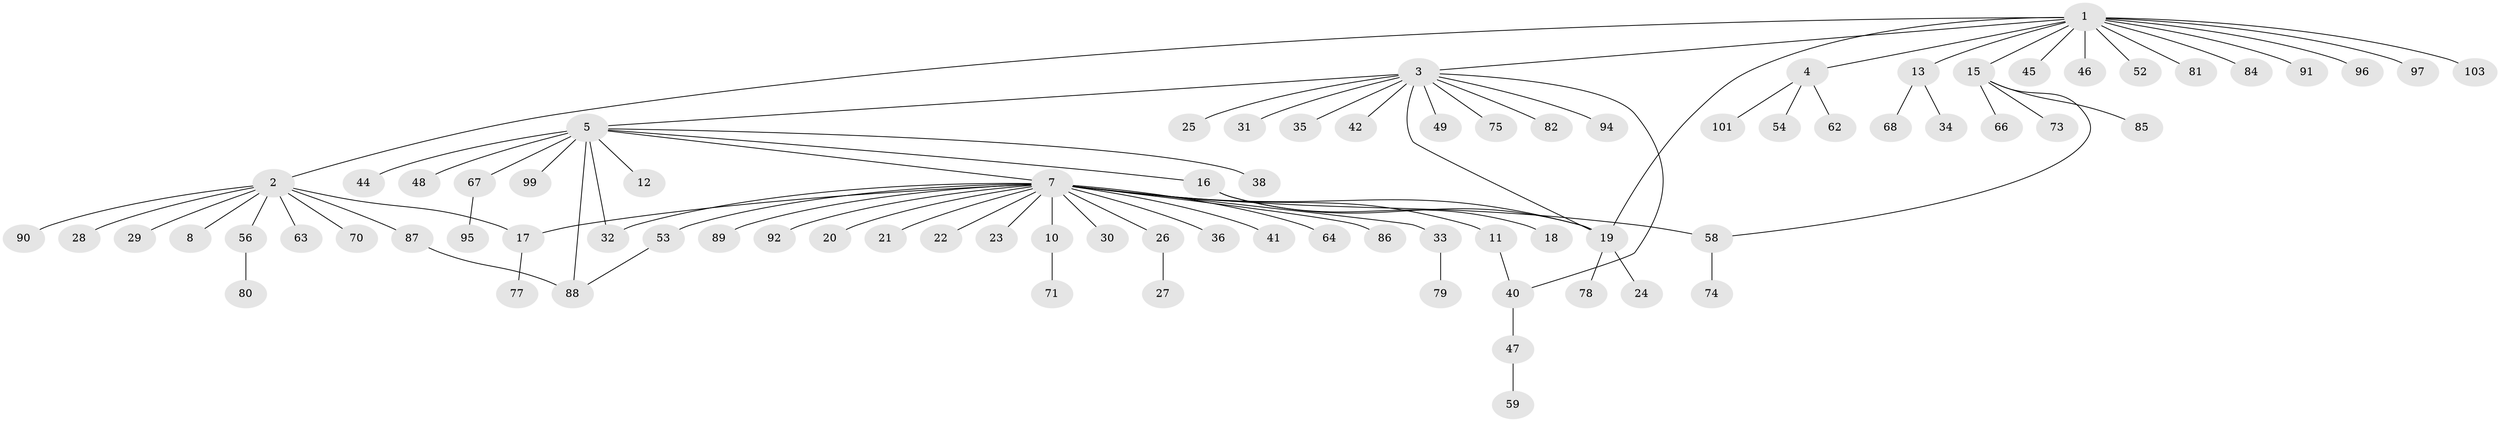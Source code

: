 // original degree distribution, {16: 0.009708737864077669, 11: 0.019417475728155338, 13: 0.009708737864077669, 4: 0.02912621359223301, 2: 0.20388349514563106, 21: 0.009708737864077669, 1: 0.6213592233009708, 3: 0.07766990291262135, 5: 0.019417475728155338}
// Generated by graph-tools (version 1.1) at 2025/11/02/27/25 16:11:13]
// undirected, 82 vertices, 90 edges
graph export_dot {
graph [start="1"]
  node [color=gray90,style=filled];
  1 [super="+51"];
  2 [super="+57"];
  3 [super="+55"];
  4 [super="+6"];
  5 [super="+14"];
  7 [super="+9"];
  8;
  10;
  11 [super="+76"];
  12;
  13 [super="+100"];
  15 [super="+60"];
  16 [super="+93"];
  17 [super="+37"];
  18;
  19 [super="+39"];
  20;
  21;
  22;
  23;
  24;
  25;
  26;
  27;
  28 [super="+50"];
  29;
  30;
  31;
  32 [super="+65"];
  33;
  34;
  35;
  36 [super="+43"];
  38;
  40 [super="+72"];
  41;
  42;
  44;
  45;
  46;
  47;
  48;
  49;
  52;
  53;
  54;
  56;
  58 [super="+61"];
  59;
  62;
  63;
  64 [super="+69"];
  66 [super="+83"];
  67;
  68;
  70;
  71;
  73 [super="+102"];
  74;
  75;
  77 [super="+98"];
  78;
  79;
  80;
  81;
  82;
  84;
  85;
  86;
  87;
  88;
  89;
  90;
  91;
  92;
  94;
  95;
  96;
  97;
  99;
  101;
  103;
  1 -- 2;
  1 -- 3;
  1 -- 4;
  1 -- 13;
  1 -- 15;
  1 -- 45;
  1 -- 46;
  1 -- 52;
  1 -- 81;
  1 -- 84;
  1 -- 91;
  1 -- 96;
  1 -- 97;
  1 -- 103;
  1 -- 19;
  2 -- 8;
  2 -- 17;
  2 -- 28;
  2 -- 29;
  2 -- 56;
  2 -- 63;
  2 -- 70;
  2 -- 87;
  2 -- 90;
  3 -- 5;
  3 -- 19;
  3 -- 25;
  3 -- 31;
  3 -- 35;
  3 -- 40;
  3 -- 42;
  3 -- 49;
  3 -- 75;
  3 -- 82;
  3 -- 94;
  4 -- 54;
  4 -- 101;
  4 -- 62;
  5 -- 7;
  5 -- 12;
  5 -- 16;
  5 -- 32;
  5 -- 38;
  5 -- 44;
  5 -- 48 [weight=2];
  5 -- 88;
  5 -- 99;
  5 -- 67;
  7 -- 10;
  7 -- 11;
  7 -- 17;
  7 -- 20;
  7 -- 21;
  7 -- 22;
  7 -- 23;
  7 -- 26;
  7 -- 30;
  7 -- 32;
  7 -- 33;
  7 -- 36;
  7 -- 41;
  7 -- 53;
  7 -- 86;
  7 -- 89;
  7 -- 92;
  7 -- 64;
  7 -- 19;
  7 -- 58;
  10 -- 71;
  11 -- 40;
  13 -- 34;
  13 -- 68;
  15 -- 58;
  15 -- 73;
  15 -- 85;
  15 -- 66;
  16 -- 18;
  16 -- 19;
  17 -- 77;
  19 -- 24;
  19 -- 78;
  26 -- 27;
  33 -- 79;
  40 -- 47;
  47 -- 59;
  53 -- 88;
  56 -- 80;
  58 -- 74;
  67 -- 95;
  87 -- 88;
}

